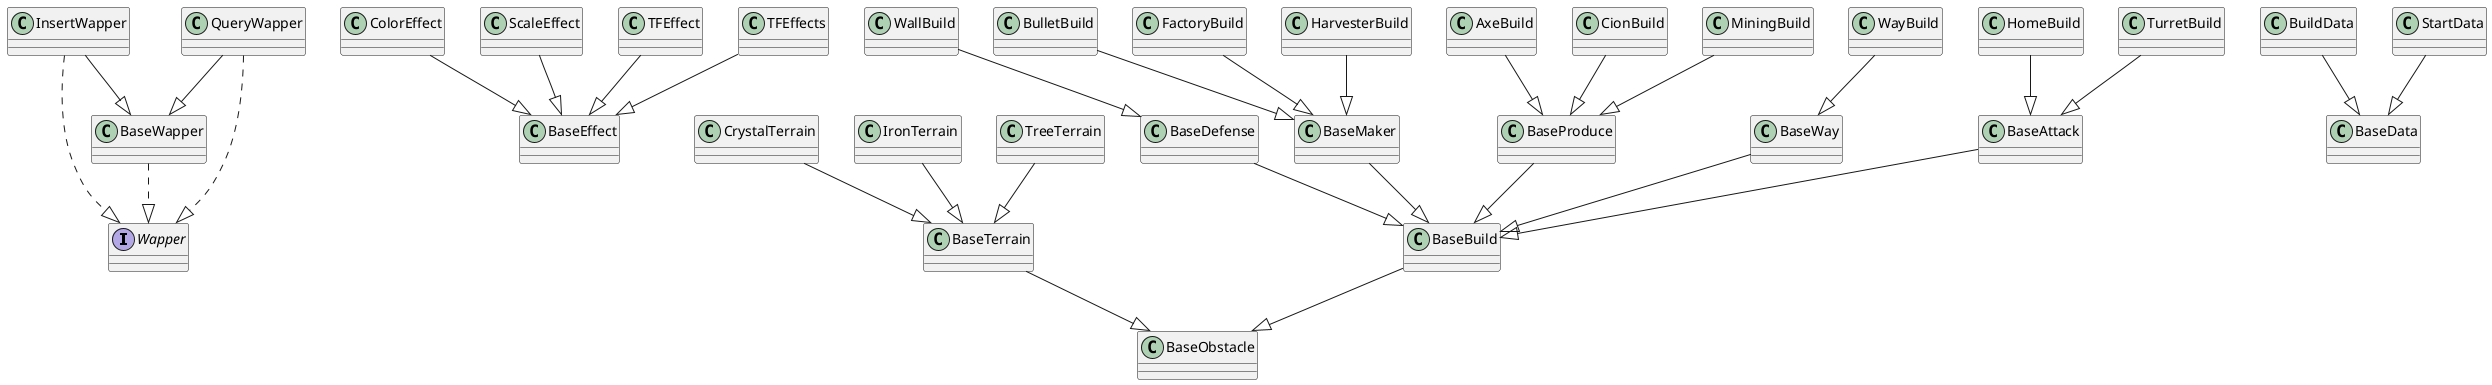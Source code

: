 ﻿@startuml

' 类和接口定义
interface Wapper {
}

class BaseWapper {
}

class InsertWapper {
}

class QueryWapper {
}

class BaseEffect {
}

class ColorEffect {
}

class ScaleEffect {
}

class TFEffect {
}

class TFEffects {
}

class BaseAttack {
}

class BaseBuild {
}

class BaseDefense {
}

class BaseMaker {
}

class BaseObstacle {
}

class BaseProduce {
}

class BaseTerrain {
}

class BaseWay {
}

class AxeBuild {
}

class BulletBuild {
}

class CionBuild {
}

class FactoryBuild {
}

class HarvesterBuild {
}

class HomeBuild {
}

class MiningBuild {
}

class TurretBuild {
}

class WallBuild {
}

class WayBuild {
}

class BuildData {
}

class StartData {
}

class CrystalTerrain {
}

class IronTerrain {
}

class TreeTerrain {
}

' 接口实现关系
BaseWapper ..|> Wapper 
InsertWapper ..|> Wapper
QueryWapper ..|> Wapper

' 继承关系
InsertWapper --|> BaseWapper
QueryWapper --|> BaseWapper
ColorEffect --|> BaseEffect
ScaleEffect --|> BaseEffect
TFEffect --|> BaseEffect
TFEffects --|> BaseEffect
BaseAttack --|> BaseBuild
BaseBuild --|> BaseObstacle
BaseDefense --|> BaseBuild
BaseMaker --|> BaseBuild
BaseProduce --|> BaseBuild
BaseTerrain --|> BaseObstacle
BaseWay --|> BaseBuild
AxeBuild --|> BaseProduce
BulletBuild --|> BaseMaker
CionBuild --|> BaseProduce
FactoryBuild --|> BaseMaker
HarvesterBuild --|> BaseMaker
HomeBuild --|> BaseAttack
MiningBuild --|> BaseProduce
TurretBuild --|> BaseAttack
WallBuild --|> BaseDefense
WayBuild --|> BaseWay
BuildData --|> BaseData
StartData --|> BaseData
CrystalTerrain --|> BaseTerrain
IronTerrain --|> BaseTerrain
TreeTerrain --|> BaseTerrain

@enduml
